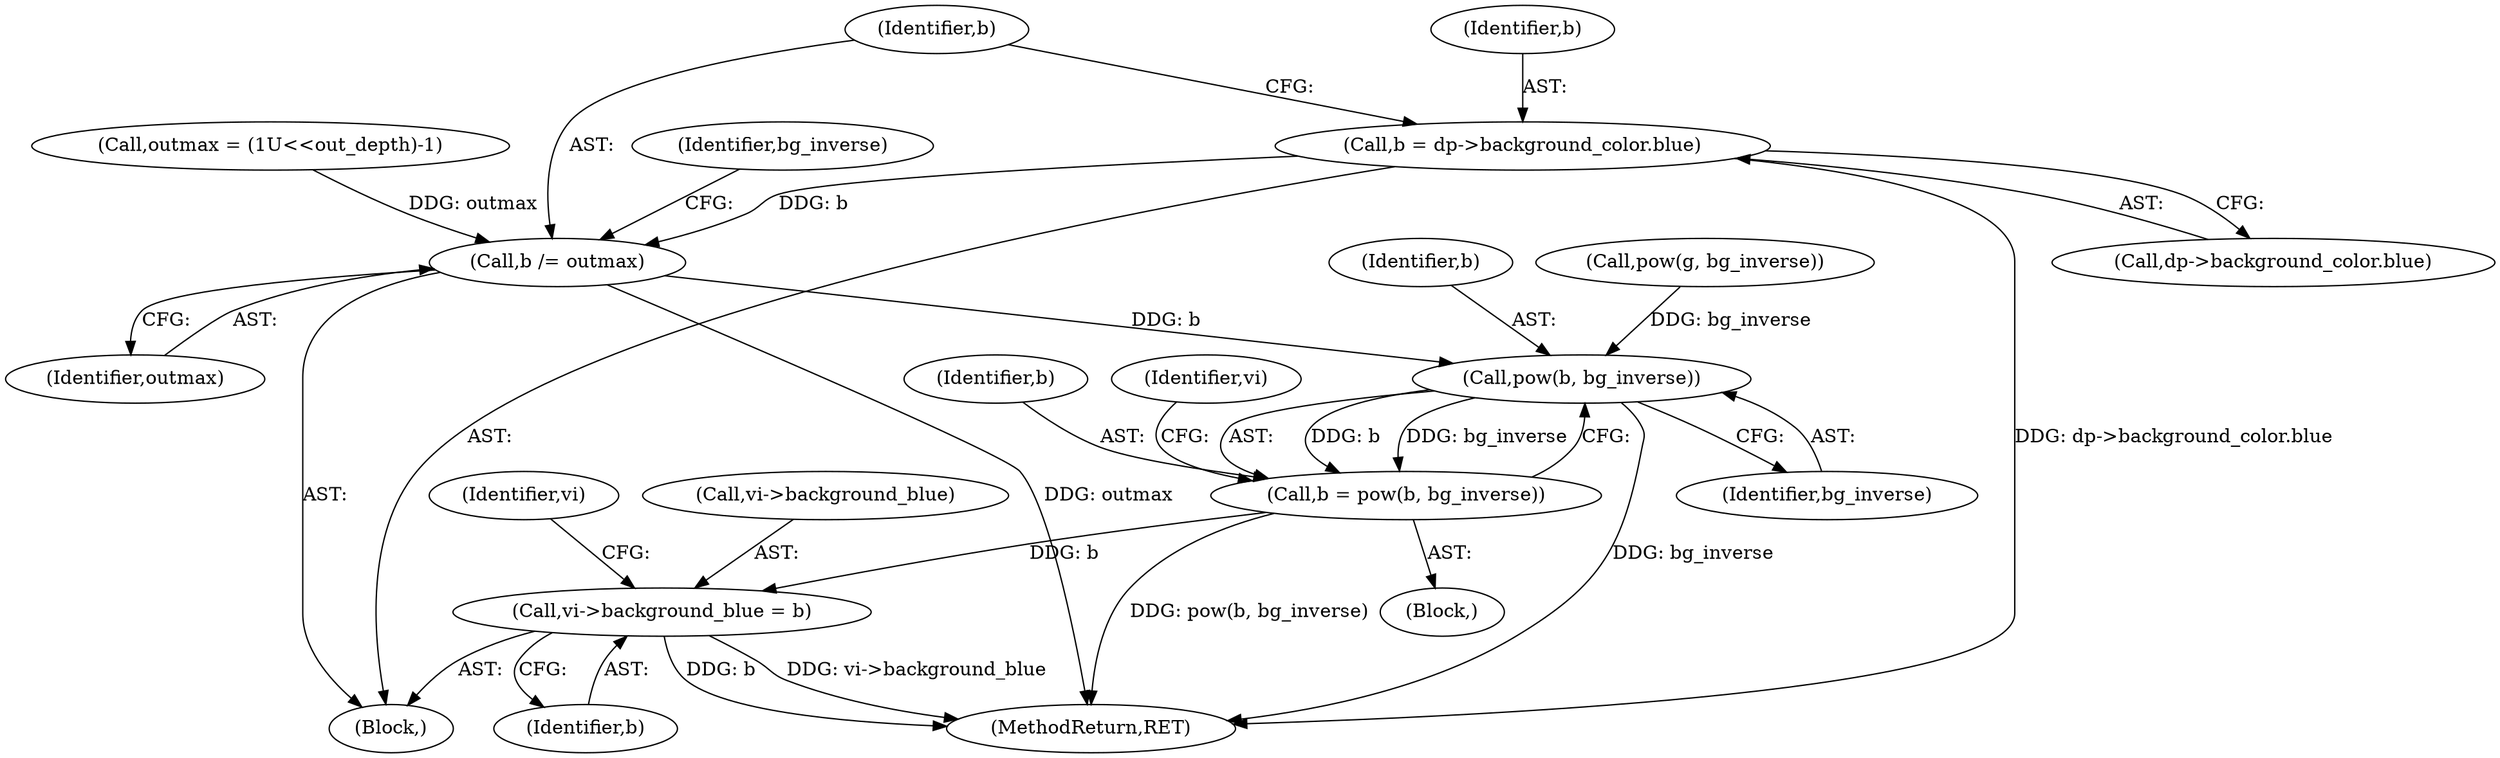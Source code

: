 digraph "0_Android_9d4853418ab2f754c2b63e091c29c5529b8b86ca_92@pointer" {
"1000395" [label="(Call,b = dp->background_color.blue)"];
"1000402" [label="(Call,b /= outmax)"];
"1000425" [label="(Call,pow(b, bg_inverse))"];
"1000423" [label="(Call,b = pow(b, bg_inverse))"];
"1000438" [label="(Call,vi->background_blue = b)"];
"1000425" [label="(Call,pow(b, bg_inverse))"];
"1000363" [label="(Block,)"];
"1000112" [label="(Call,outmax = (1U<<out_depth)-1)"];
"1000404" [label="(Identifier,outmax)"];
"1000426" [label="(Identifier,b)"];
"1000438" [label="(Call,vi->background_blue = b)"];
"1000427" [label="(Identifier,bg_inverse)"];
"1000420" [label="(Call,pow(g, bg_inverse))"];
"1000397" [label="(Call,dp->background_color.blue)"];
"1000423" [label="(Call,b = pow(b, bg_inverse))"];
"1000452" [label="(Identifier,vi)"];
"1000403" [label="(Identifier,b)"];
"1000430" [label="(Identifier,vi)"];
"1000395" [label="(Call,b = dp->background_color.blue)"];
"1000412" [label="(Block,)"];
"1000525" [label="(MethodReturn,RET)"];
"1000439" [label="(Call,vi->background_blue)"];
"1000442" [label="(Identifier,b)"];
"1000402" [label="(Call,b /= outmax)"];
"1000409" [label="(Identifier,bg_inverse)"];
"1000396" [label="(Identifier,b)"];
"1000424" [label="(Identifier,b)"];
"1000395" -> "1000363"  [label="AST: "];
"1000395" -> "1000397"  [label="CFG: "];
"1000396" -> "1000395"  [label="AST: "];
"1000397" -> "1000395"  [label="AST: "];
"1000403" -> "1000395"  [label="CFG: "];
"1000395" -> "1000525"  [label="DDG: dp->background_color.blue"];
"1000395" -> "1000402"  [label="DDG: b"];
"1000402" -> "1000363"  [label="AST: "];
"1000402" -> "1000404"  [label="CFG: "];
"1000403" -> "1000402"  [label="AST: "];
"1000404" -> "1000402"  [label="AST: "];
"1000409" -> "1000402"  [label="CFG: "];
"1000402" -> "1000525"  [label="DDG: outmax"];
"1000112" -> "1000402"  [label="DDG: outmax"];
"1000402" -> "1000425"  [label="DDG: b"];
"1000425" -> "1000423"  [label="AST: "];
"1000425" -> "1000427"  [label="CFG: "];
"1000426" -> "1000425"  [label="AST: "];
"1000427" -> "1000425"  [label="AST: "];
"1000423" -> "1000425"  [label="CFG: "];
"1000425" -> "1000525"  [label="DDG: bg_inverse"];
"1000425" -> "1000423"  [label="DDG: b"];
"1000425" -> "1000423"  [label="DDG: bg_inverse"];
"1000420" -> "1000425"  [label="DDG: bg_inverse"];
"1000423" -> "1000412"  [label="AST: "];
"1000424" -> "1000423"  [label="AST: "];
"1000430" -> "1000423"  [label="CFG: "];
"1000423" -> "1000525"  [label="DDG: pow(b, bg_inverse)"];
"1000423" -> "1000438"  [label="DDG: b"];
"1000438" -> "1000363"  [label="AST: "];
"1000438" -> "1000442"  [label="CFG: "];
"1000439" -> "1000438"  [label="AST: "];
"1000442" -> "1000438"  [label="AST: "];
"1000452" -> "1000438"  [label="CFG: "];
"1000438" -> "1000525"  [label="DDG: b"];
"1000438" -> "1000525"  [label="DDG: vi->background_blue"];
}
